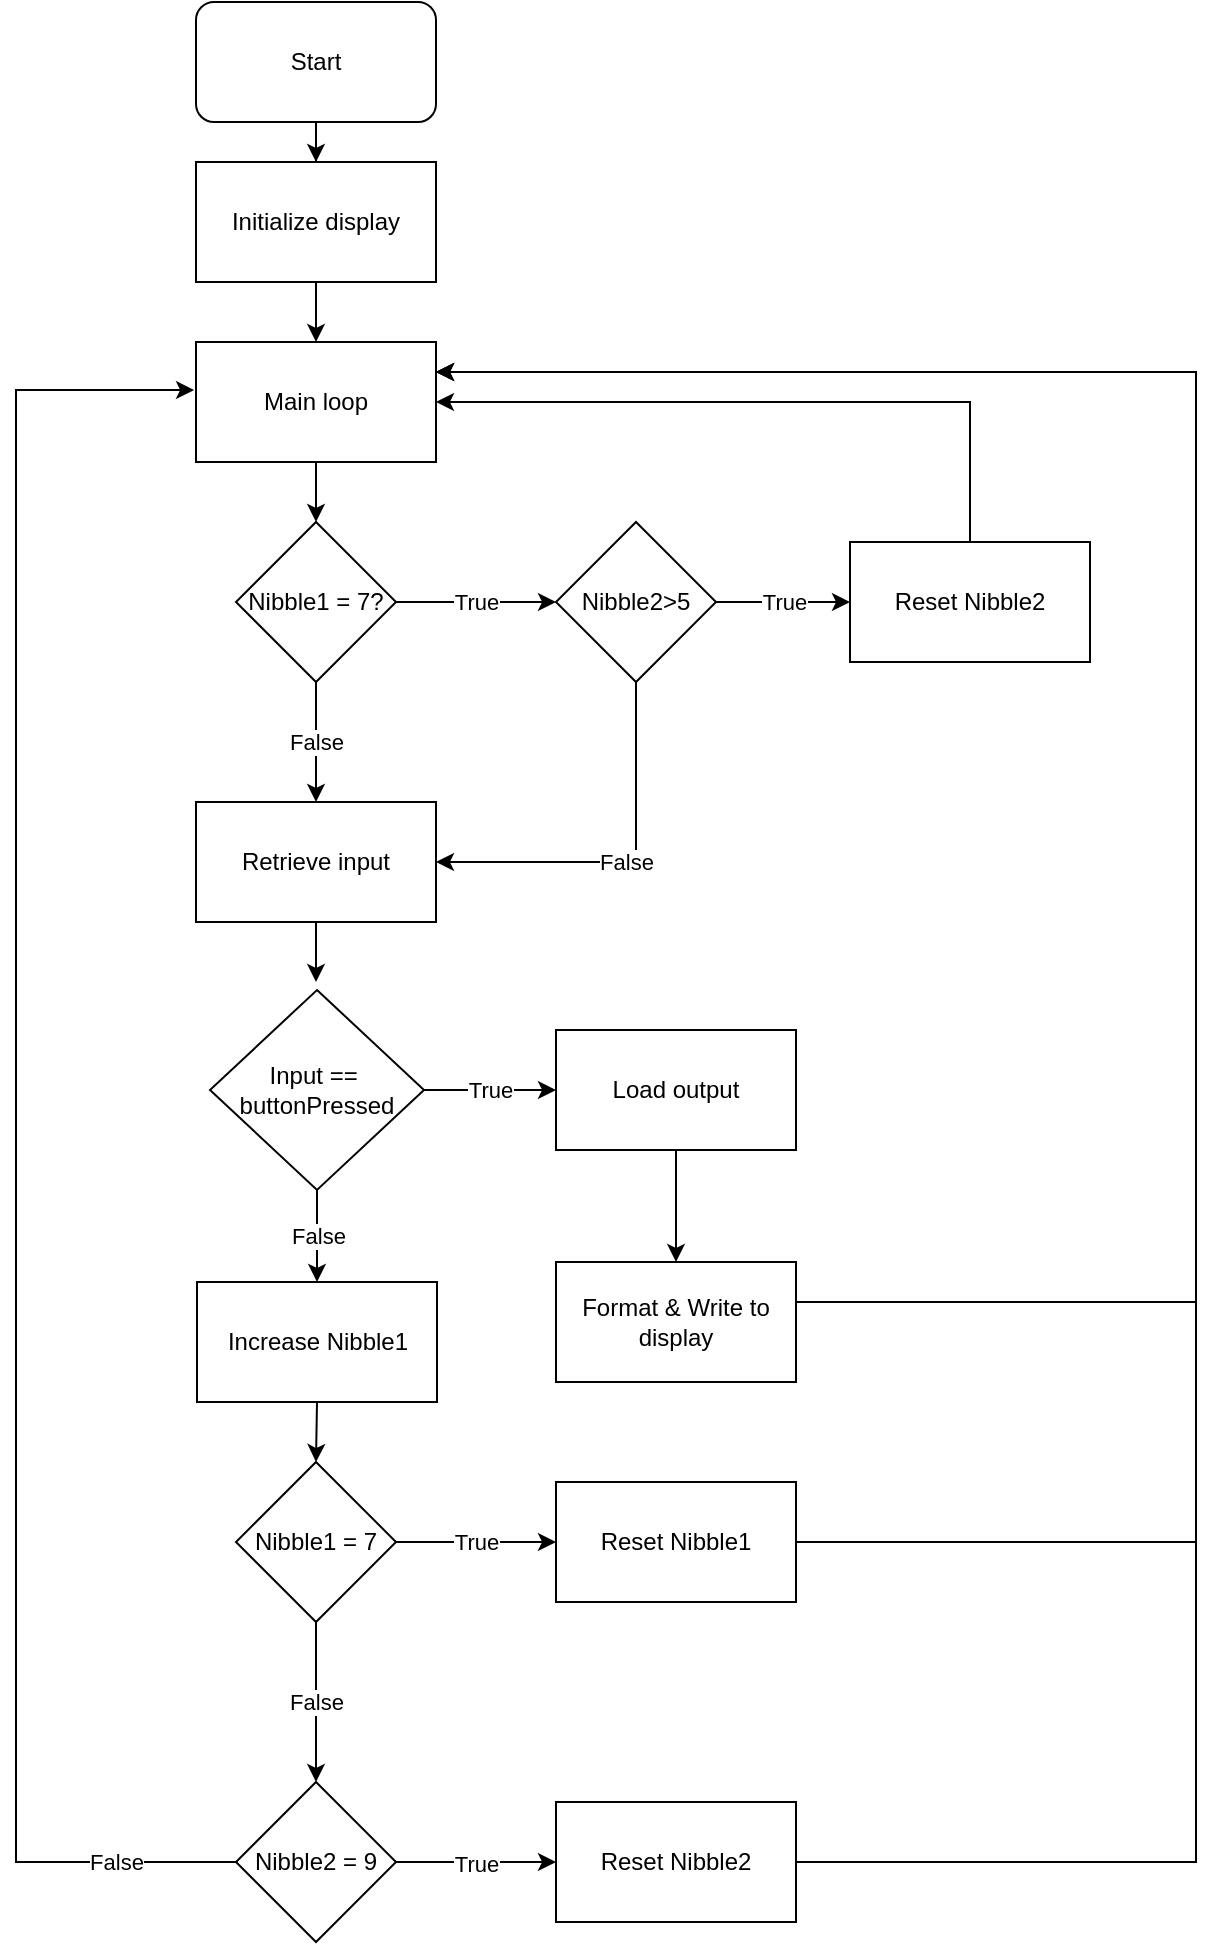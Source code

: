 <mxfile version="12.1.0" type="device" pages="1"><diagram id="LgMAByQh5j7fQfT2HcsW" name="Page-1"><mxGraphModel dx="1168" dy="669" grid="1" gridSize="10" guides="1" tooltips="1" connect="1" arrows="1" fold="1" page="1" pageScale="1" pageWidth="827" pageHeight="1169" math="0" shadow="0"><root><mxCell id="0"/><mxCell id="1" parent="0"/><mxCell id="WCWU59l4fJKHTYe-b4Qp-2" style="edgeStyle=orthogonalEdgeStyle;rounded=0;orthogonalLoop=1;jettySize=auto;html=1;exitX=0.5;exitY=1;exitDx=0;exitDy=0;" edge="1" parent="1" source="WCWU59l4fJKHTYe-b4Qp-1" target="WCWU59l4fJKHTYe-b4Qp-3"><mxGeometry relative="1" as="geometry"><mxPoint x="270" y="130" as="targetPoint"/></mxGeometry></mxCell><mxCell id="WCWU59l4fJKHTYe-b4Qp-1" value="Start" style="rounded=1;whiteSpace=wrap;html=1;" vertex="1" parent="1"><mxGeometry x="210" y="50" width="120" height="60" as="geometry"/></mxCell><mxCell id="WCWU59l4fJKHTYe-b4Qp-5" value="" style="edgeStyle=orthogonalEdgeStyle;rounded=0;orthogonalLoop=1;jettySize=auto;html=1;entryX=0.5;entryY=0;entryDx=0;entryDy=0;" edge="1" parent="1" source="WCWU59l4fJKHTYe-b4Qp-3" target="WCWU59l4fJKHTYe-b4Qp-6"><mxGeometry relative="1" as="geometry"><mxPoint x="270" y="220" as="targetPoint"/></mxGeometry></mxCell><mxCell id="WCWU59l4fJKHTYe-b4Qp-3" value="Initialize display" style="rounded=0;whiteSpace=wrap;html=1;" vertex="1" parent="1"><mxGeometry x="210" y="130" width="120" height="60" as="geometry"/></mxCell><mxCell id="WCWU59l4fJKHTYe-b4Qp-18" style="edgeStyle=orthogonalEdgeStyle;rounded=0;orthogonalLoop=1;jettySize=auto;html=1;exitX=0.5;exitY=1;exitDx=0;exitDy=0;entryX=0.5;entryY=0;entryDx=0;entryDy=0;" edge="1" parent="1" source="WCWU59l4fJKHTYe-b4Qp-6" target="WCWU59l4fJKHTYe-b4Qp-10"><mxGeometry relative="1" as="geometry"/></mxCell><mxCell id="WCWU59l4fJKHTYe-b4Qp-6" value="Main loop" style="rounded=0;whiteSpace=wrap;html=1;" vertex="1" parent="1"><mxGeometry x="210" y="220" width="120" height="60" as="geometry"/></mxCell><mxCell id="WCWU59l4fJKHTYe-b4Qp-12" value="True" style="edgeStyle=orthogonalEdgeStyle;rounded=0;orthogonalLoop=1;jettySize=auto;html=1;" edge="1" parent="1" source="WCWU59l4fJKHTYe-b4Qp-10" target="WCWU59l4fJKHTYe-b4Qp-11"><mxGeometry relative="1" as="geometry"/></mxCell><mxCell id="WCWU59l4fJKHTYe-b4Qp-20" value="False" style="edgeStyle=orthogonalEdgeStyle;rounded=0;orthogonalLoop=1;jettySize=auto;html=1;entryX=0.5;entryY=0;entryDx=0;entryDy=0;" edge="1" parent="1" source="WCWU59l4fJKHTYe-b4Qp-10" target="WCWU59l4fJKHTYe-b4Qp-21"><mxGeometry relative="1" as="geometry"><mxPoint x="270" y="470" as="targetPoint"/></mxGeometry></mxCell><mxCell id="WCWU59l4fJKHTYe-b4Qp-10" value="Nibble1 = 7?" style="rhombus;whiteSpace=wrap;html=1;" vertex="1" parent="1"><mxGeometry x="230" y="310" width="80" height="80" as="geometry"/></mxCell><mxCell id="WCWU59l4fJKHTYe-b4Qp-14" value="True" style="edgeStyle=orthogonalEdgeStyle;rounded=0;orthogonalLoop=1;jettySize=auto;html=1;entryX=0;entryY=0.5;entryDx=0;entryDy=0;" edge="1" parent="1" source="WCWU59l4fJKHTYe-b4Qp-11" target="WCWU59l4fJKHTYe-b4Qp-15"><mxGeometry relative="1" as="geometry"><mxPoint x="550" y="350" as="targetPoint"/></mxGeometry></mxCell><mxCell id="WCWU59l4fJKHTYe-b4Qp-22" value="False" style="edgeStyle=orthogonalEdgeStyle;rounded=0;orthogonalLoop=1;jettySize=auto;html=1;exitX=0.5;exitY=1;exitDx=0;exitDy=0;entryX=1;entryY=0.5;entryDx=0;entryDy=0;" edge="1" parent="1" source="WCWU59l4fJKHTYe-b4Qp-11" target="WCWU59l4fJKHTYe-b4Qp-21"><mxGeometry relative="1" as="geometry"/></mxCell><mxCell id="WCWU59l4fJKHTYe-b4Qp-11" value="Nibble2&amp;gt;5" style="rhombus;whiteSpace=wrap;html=1;" vertex="1" parent="1"><mxGeometry x="390" y="310" width="80" height="80" as="geometry"/></mxCell><mxCell id="WCWU59l4fJKHTYe-b4Qp-16" style="edgeStyle=orthogonalEdgeStyle;rounded=0;orthogonalLoop=1;jettySize=auto;html=1;exitX=0.5;exitY=0;exitDx=0;exitDy=0;entryX=1;entryY=0.5;entryDx=0;entryDy=0;" edge="1" parent="1" source="WCWU59l4fJKHTYe-b4Qp-15" target="WCWU59l4fJKHTYe-b4Qp-6"><mxGeometry relative="1" as="geometry"/></mxCell><mxCell id="WCWU59l4fJKHTYe-b4Qp-15" value="Reset Nibble2" style="rounded=0;whiteSpace=wrap;html=1;" vertex="1" parent="1"><mxGeometry x="537" y="320" width="120" height="60" as="geometry"/></mxCell><mxCell id="WCWU59l4fJKHTYe-b4Qp-24" style="edgeStyle=orthogonalEdgeStyle;rounded=0;orthogonalLoop=1;jettySize=auto;html=1;exitX=0.5;exitY=1;exitDx=0;exitDy=0;" edge="1" parent="1" source="WCWU59l4fJKHTYe-b4Qp-21"><mxGeometry relative="1" as="geometry"><mxPoint x="270" y="540" as="targetPoint"/></mxGeometry></mxCell><mxCell id="WCWU59l4fJKHTYe-b4Qp-21" value="Retrieve input" style="rounded=0;whiteSpace=wrap;html=1;" vertex="1" parent="1"><mxGeometry x="210" y="450" width="120" height="60" as="geometry"/></mxCell><mxCell id="WCWU59l4fJKHTYe-b4Qp-29" value="True" style="edgeStyle=orthogonalEdgeStyle;rounded=0;orthogonalLoop=1;jettySize=auto;html=1;exitX=1;exitY=0.5;exitDx=0;exitDy=0;entryX=0;entryY=0.5;entryDx=0;entryDy=0;" edge="1" parent="1" source="WCWU59l4fJKHTYe-b4Qp-23" target="WCWU59l4fJKHTYe-b4Qp-27"><mxGeometry relative="1" as="geometry"/></mxCell><mxCell id="WCWU59l4fJKHTYe-b4Qp-32" value="False" style="edgeStyle=orthogonalEdgeStyle;rounded=0;orthogonalLoop=1;jettySize=auto;html=1;exitX=0.5;exitY=1;exitDx=0;exitDy=0;" edge="1" parent="1" source="WCWU59l4fJKHTYe-b4Qp-23" target="WCWU59l4fJKHTYe-b4Qp-33"><mxGeometry relative="1" as="geometry"><mxPoint x="271" y="710" as="targetPoint"/></mxGeometry></mxCell><mxCell id="WCWU59l4fJKHTYe-b4Qp-23" value="Input ==&amp;nbsp;&lt;br&gt;buttonPressed" style="rhombus;whiteSpace=wrap;html=1;" vertex="1" parent="1"><mxGeometry x="217" y="544" width="107" height="100" as="geometry"/></mxCell><mxCell id="WCWU59l4fJKHTYe-b4Qp-31" value="" style="edgeStyle=orthogonalEdgeStyle;rounded=0;orthogonalLoop=1;jettySize=auto;html=1;" edge="1" parent="1" source="WCWU59l4fJKHTYe-b4Qp-27" target="WCWU59l4fJKHTYe-b4Qp-30"><mxGeometry relative="1" as="geometry"/></mxCell><mxCell id="WCWU59l4fJKHTYe-b4Qp-27" value="Load output" style="rounded=0;whiteSpace=wrap;html=1;" vertex="1" parent="1"><mxGeometry x="390" y="564" width="120" height="60" as="geometry"/></mxCell><mxCell id="WCWU59l4fJKHTYe-b4Qp-39" style="edgeStyle=orthogonalEdgeStyle;rounded=0;orthogonalLoop=1;jettySize=auto;html=1;exitX=1;exitY=0.5;exitDx=0;exitDy=0;entryX=1;entryY=0.25;entryDx=0;entryDy=0;" edge="1" parent="1" source="WCWU59l4fJKHTYe-b4Qp-30" target="WCWU59l4fJKHTYe-b4Qp-6"><mxGeometry relative="1" as="geometry"><mxPoint x="710" y="700" as="targetPoint"/><Array as="points"><mxPoint x="710" y="700"/><mxPoint x="710" y="235"/></Array></mxGeometry></mxCell><mxCell id="WCWU59l4fJKHTYe-b4Qp-30" value="Format &amp;amp; Write to display" style="rounded=0;whiteSpace=wrap;html=1;" vertex="1" parent="1"><mxGeometry x="390" y="680" width="120" height="60" as="geometry"/></mxCell><mxCell id="WCWU59l4fJKHTYe-b4Qp-41" style="edgeStyle=orthogonalEdgeStyle;rounded=0;orthogonalLoop=1;jettySize=auto;html=1;exitX=0.5;exitY=1;exitDx=0;exitDy=0;entryX=0.5;entryY=0;entryDx=0;entryDy=0;" edge="1" parent="1" source="WCWU59l4fJKHTYe-b4Qp-33" target="WCWU59l4fJKHTYe-b4Qp-34"><mxGeometry relative="1" as="geometry"/></mxCell><mxCell id="WCWU59l4fJKHTYe-b4Qp-33" value="Increase Nibble1" style="rounded=0;whiteSpace=wrap;html=1;" vertex="1" parent="1"><mxGeometry x="210.5" y="690" width="120" height="60" as="geometry"/></mxCell><mxCell id="WCWU59l4fJKHTYe-b4Qp-36" value="True" style="edgeStyle=orthogonalEdgeStyle;rounded=0;orthogonalLoop=1;jettySize=auto;html=1;entryX=0;entryY=0.5;entryDx=0;entryDy=0;" edge="1" parent="1" source="WCWU59l4fJKHTYe-b4Qp-34" target="WCWU59l4fJKHTYe-b4Qp-37"><mxGeometry relative="1" as="geometry"><mxPoint x="390" y="820" as="targetPoint"/></mxGeometry></mxCell><mxCell id="WCWU59l4fJKHTYe-b4Qp-43" value="False" style="edgeStyle=orthogonalEdgeStyle;rounded=0;orthogonalLoop=1;jettySize=auto;html=1;" edge="1" parent="1" source="WCWU59l4fJKHTYe-b4Qp-34" target="WCWU59l4fJKHTYe-b4Qp-42"><mxGeometry relative="1" as="geometry"/></mxCell><mxCell id="WCWU59l4fJKHTYe-b4Qp-34" value="Nibble1 = 7" style="rhombus;whiteSpace=wrap;html=1;" vertex="1" parent="1"><mxGeometry x="230" y="780" width="80" height="80" as="geometry"/></mxCell><mxCell id="WCWU59l4fJKHTYe-b4Qp-45" value="True" style="edgeStyle=orthogonalEdgeStyle;rounded=0;orthogonalLoop=1;jettySize=auto;html=1;" edge="1" parent="1" source="WCWU59l4fJKHTYe-b4Qp-42"><mxGeometry relative="1" as="geometry"><mxPoint x="390" y="980" as="targetPoint"/></mxGeometry></mxCell><mxCell id="WCWU59l4fJKHTYe-b4Qp-48" value="False" style="edgeStyle=orthogonalEdgeStyle;rounded=0;orthogonalLoop=1;jettySize=auto;html=1;exitX=0;exitY=0.5;exitDx=0;exitDy=0;entryX=-0.008;entryY=0.4;entryDx=0;entryDy=0;entryPerimeter=0;" edge="1" parent="1" source="WCWU59l4fJKHTYe-b4Qp-42" target="WCWU59l4fJKHTYe-b4Qp-6"><mxGeometry x="-0.872" relative="1" as="geometry"><Array as="points"><mxPoint x="120" y="980"/><mxPoint x="120" y="244"/></Array><mxPoint as="offset"/></mxGeometry></mxCell><mxCell id="WCWU59l4fJKHTYe-b4Qp-42" value="Nibble2 = 9" style="rhombus;whiteSpace=wrap;html=1;" vertex="1" parent="1"><mxGeometry x="230" y="940" width="80" height="80" as="geometry"/></mxCell><mxCell id="WCWU59l4fJKHTYe-b4Qp-38" style="edgeStyle=orthogonalEdgeStyle;rounded=0;orthogonalLoop=1;jettySize=auto;html=1;exitX=1;exitY=0.5;exitDx=0;exitDy=0;entryX=1;entryY=0.25;entryDx=0;entryDy=0;" edge="1" parent="1" source="WCWU59l4fJKHTYe-b4Qp-37" target="WCWU59l4fJKHTYe-b4Qp-6"><mxGeometry relative="1" as="geometry"><Array as="points"><mxPoint x="710" y="820"/><mxPoint x="710" y="235"/></Array></mxGeometry></mxCell><mxCell id="WCWU59l4fJKHTYe-b4Qp-37" value="Reset Nibble1" style="rounded=0;whiteSpace=wrap;html=1;" vertex="1" parent="1"><mxGeometry x="390" y="790" width="120" height="60" as="geometry"/></mxCell><mxCell id="WCWU59l4fJKHTYe-b4Qp-47" style="edgeStyle=orthogonalEdgeStyle;rounded=0;orthogonalLoop=1;jettySize=auto;html=1;exitX=1;exitY=0.5;exitDx=0;exitDy=0;entryX=1;entryY=0.25;entryDx=0;entryDy=0;" edge="1" parent="1" source="WCWU59l4fJKHTYe-b4Qp-46" target="WCWU59l4fJKHTYe-b4Qp-6"><mxGeometry relative="1" as="geometry"><Array as="points"><mxPoint x="710" y="980"/><mxPoint x="710" y="235"/></Array></mxGeometry></mxCell><mxCell id="WCWU59l4fJKHTYe-b4Qp-46" value="Reset Nibble2" style="rounded=0;whiteSpace=wrap;html=1;" vertex="1" parent="1"><mxGeometry x="390" y="950" width="120" height="60" as="geometry"/></mxCell></root></mxGraphModel></diagram></mxfile>